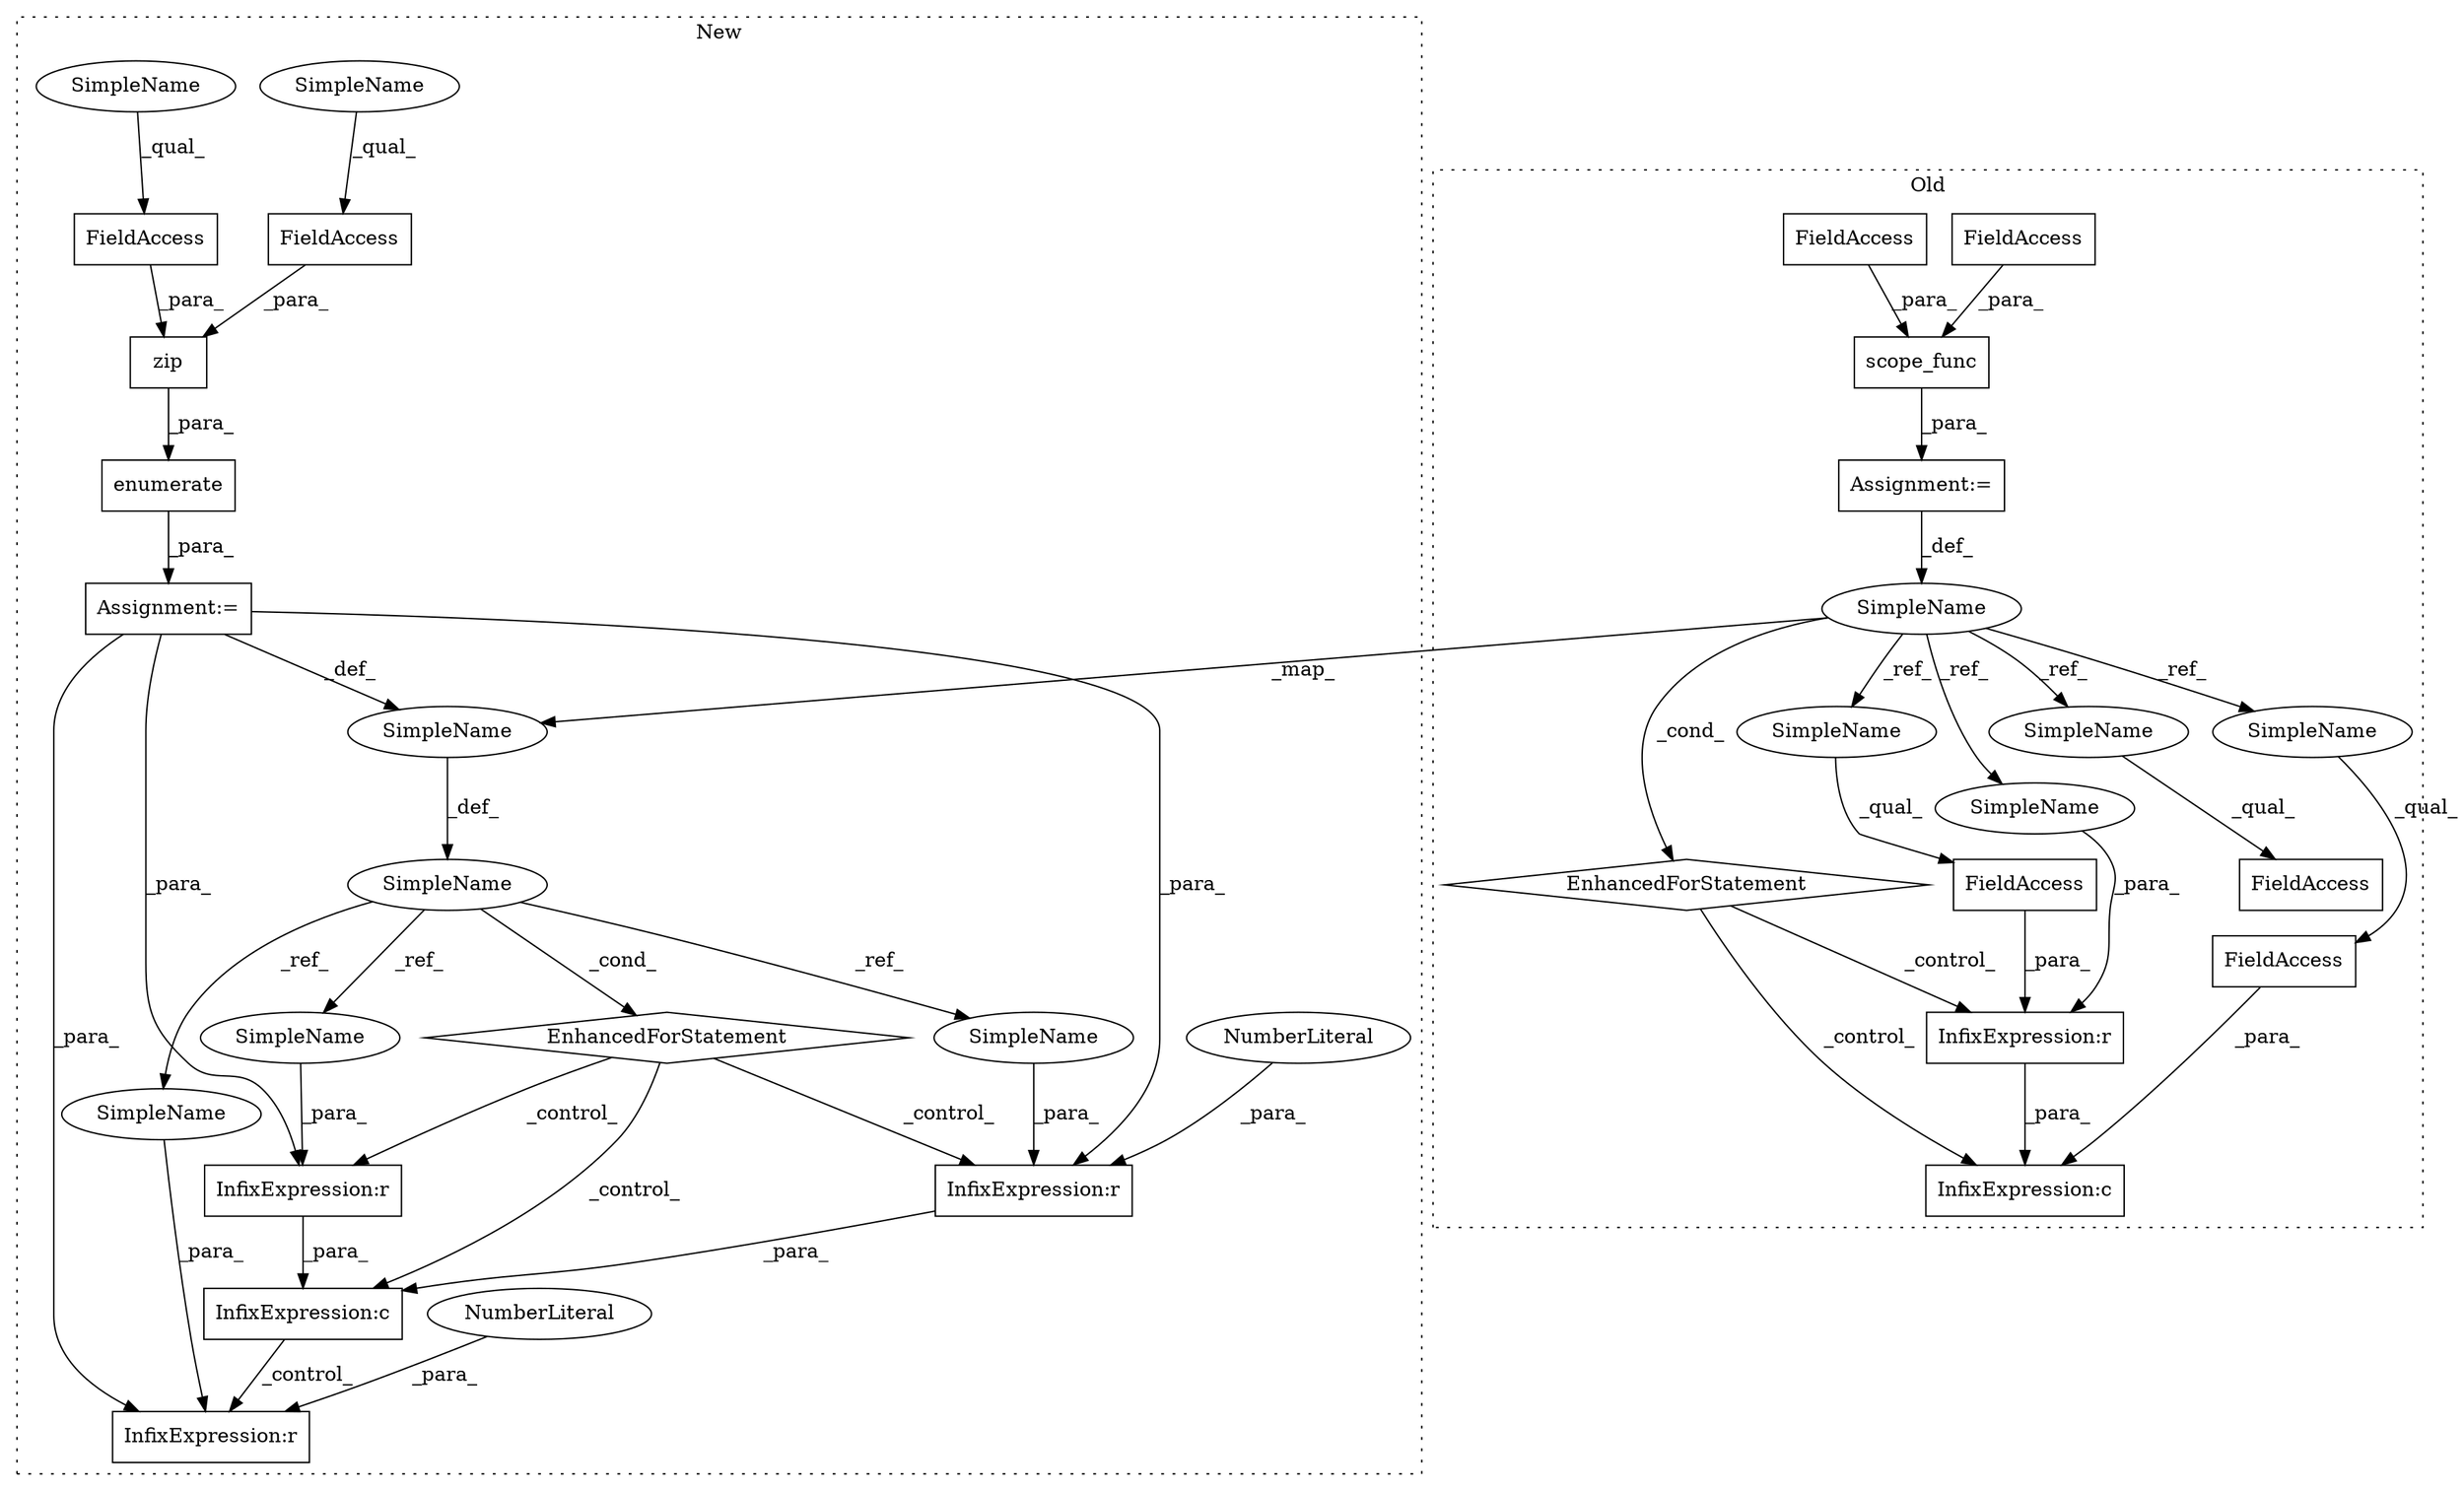 digraph G {
subgraph cluster0 {
1 [label="scope_func" a="32" s="5122,5153" l="11,1" shape="box"];
5 [label="FieldAccess" a="22" s="5142" l="11" shape="box"];
6 [label="FieldAccess" a="22" s="5133" l="8" shape="box"];
7 [label="Assignment:=" a="7" s="5054,5154" l="57,2" shape="box"];
10 [label="InfixExpression:r" a="27" s="5225" l="3" shape="box"];
16 [label="InfixExpression:c" a="27" s="5216" l="4" shape="box"];
17 [label="FieldAccess" a="22" s="5205" l="11" shape="box"];
18 [label="FieldAccess" a="22" s="5228" l="11" shape="box"];
19 [label="FieldAccess" a="22" s="5321" l="11" shape="box"];
22 [label="EnhancedForStatement" a="70" s="5054,5154" l="57,2" shape="diamond"];
23 [label="SimpleName" a="42" s="5115" l="4" shape="ellipse"];
31 [label="SimpleName" a="42" s="5221" l="4" shape="ellipse"];
32 [label="SimpleName" a="42" s="5205" l="4" shape="ellipse"];
33 [label="SimpleName" a="42" s="5321" l="4" shape="ellipse"];
34 [label="SimpleName" a="42" s="5228" l="4" shape="ellipse"];
label = "Old";
style="dotted";
}
subgraph cluster1 {
2 [label="EnhancedForStatement" a="70" s="3631,3773" l="86,2" shape="diamond"];
3 [label="SimpleName" a="42" s="3721" l="10" shape="ellipse"];
4 [label="InfixExpression:c" a="27" s="3841" l="4" shape="box"];
8 [label="Assignment:=" a="7" s="3631,3773" l="86,2" shape="box"];
9 [label="zip" a="32" s="3744,3771" l="4,1" shape="box"];
11 [label="InfixExpression:r" a="27" s="3835" l="4" shape="box"];
12 [label="NumberLiteral" a="34" s="3839" l="1" shape="ellipse"];
13 [label="InfixExpression:r" a="27" s="3849" l="3" shape="box"];
14 [label="InfixExpression:r" a="27" s="3954" l="4" shape="box"];
15 [label="NumberLiteral" a="34" s="3958" l="1" shape="ellipse"];
20 [label="FieldAccess" a="22" s="3748" l="10" shape="box"];
21 [label="FieldAccess" a="22" s="3759" l="12" shape="box"];
24 [label="SimpleName" a="42" s="3706" l="4" shape="ellipse"];
25 [label="enumerate" a="32" s="3734,3772" l="10,1" shape="box"];
26 [label="SimpleName" a="42" s="3748" l="4" shape="ellipse"];
27 [label="SimpleName" a="42" s="3759" l="4" shape="ellipse"];
28 [label="SimpleName" a="42" s="3825" l="10" shape="ellipse"];
29 [label="SimpleName" a="42" s="3852" l="10" shape="ellipse"];
30 [label="SimpleName" a="42" s="3944" l="10" shape="ellipse"];
label = "New";
style="dotted";
}
1 -> 7 [label="_para_"];
2 -> 4 [label="_control_"];
2 -> 11 [label="_control_"];
2 -> 13 [label="_control_"];
3 -> 30 [label="_ref_"];
3 -> 2 [label="_cond_"];
3 -> 28 [label="_ref_"];
3 -> 29 [label="_ref_"];
4 -> 14 [label="_control_"];
5 -> 1 [label="_para_"];
6 -> 1 [label="_para_"];
7 -> 23 [label="_def_"];
8 -> 14 [label="_para_"];
8 -> 11 [label="_para_"];
8 -> 24 [label="_def_"];
8 -> 13 [label="_para_"];
9 -> 25 [label="_para_"];
10 -> 16 [label="_para_"];
11 -> 4 [label="_para_"];
12 -> 11 [label="_para_"];
13 -> 4 [label="_para_"];
15 -> 14 [label="_para_"];
17 -> 16 [label="_para_"];
18 -> 10 [label="_para_"];
20 -> 9 [label="_para_"];
21 -> 9 [label="_para_"];
22 -> 10 [label="_control_"];
22 -> 16 [label="_control_"];
23 -> 24 [label="_map_"];
23 -> 31 [label="_ref_"];
23 -> 34 [label="_ref_"];
23 -> 32 [label="_ref_"];
23 -> 22 [label="_cond_"];
23 -> 33 [label="_ref_"];
24 -> 3 [label="_def_"];
25 -> 8 [label="_para_"];
26 -> 20 [label="_qual_"];
27 -> 21 [label="_qual_"];
28 -> 11 [label="_para_"];
29 -> 13 [label="_para_"];
30 -> 14 [label="_para_"];
31 -> 10 [label="_para_"];
32 -> 17 [label="_qual_"];
33 -> 19 [label="_qual_"];
34 -> 18 [label="_qual_"];
}